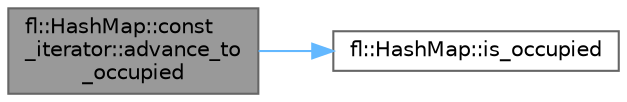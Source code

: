 digraph "fl::HashMap::const_iterator::advance_to_occupied"
{
 // INTERACTIVE_SVG=YES
 // LATEX_PDF_SIZE
  bgcolor="transparent";
  edge [fontname=Helvetica,fontsize=10,labelfontname=Helvetica,labelfontsize=10];
  node [fontname=Helvetica,fontsize=10,shape=box,height=0.2,width=0.4];
  rankdir="LR";
  Node1 [id="Node000001",label="fl::HashMap::const\l_iterator::advance_to\l_occupied",height=0.2,width=0.4,color="gray40", fillcolor="grey60", style="filled", fontcolor="black",tooltip=" "];
  Node1 -> Node2 [id="edge1_Node000001_Node000002",color="steelblue1",style="solid",tooltip=" "];
  Node2 [id="Node000002",label="fl::HashMap::is_occupied",height=0.2,width=0.4,color="grey40", fillcolor="white", style="filled",URL="$dc/de6/classfl_1_1_hash_map_a74fb37ff45e8e1cd4a2ea6ae4a2123b7.html#a74fb37ff45e8e1cd4a2ea6ae4a2123b7",tooltip=" "];
}
